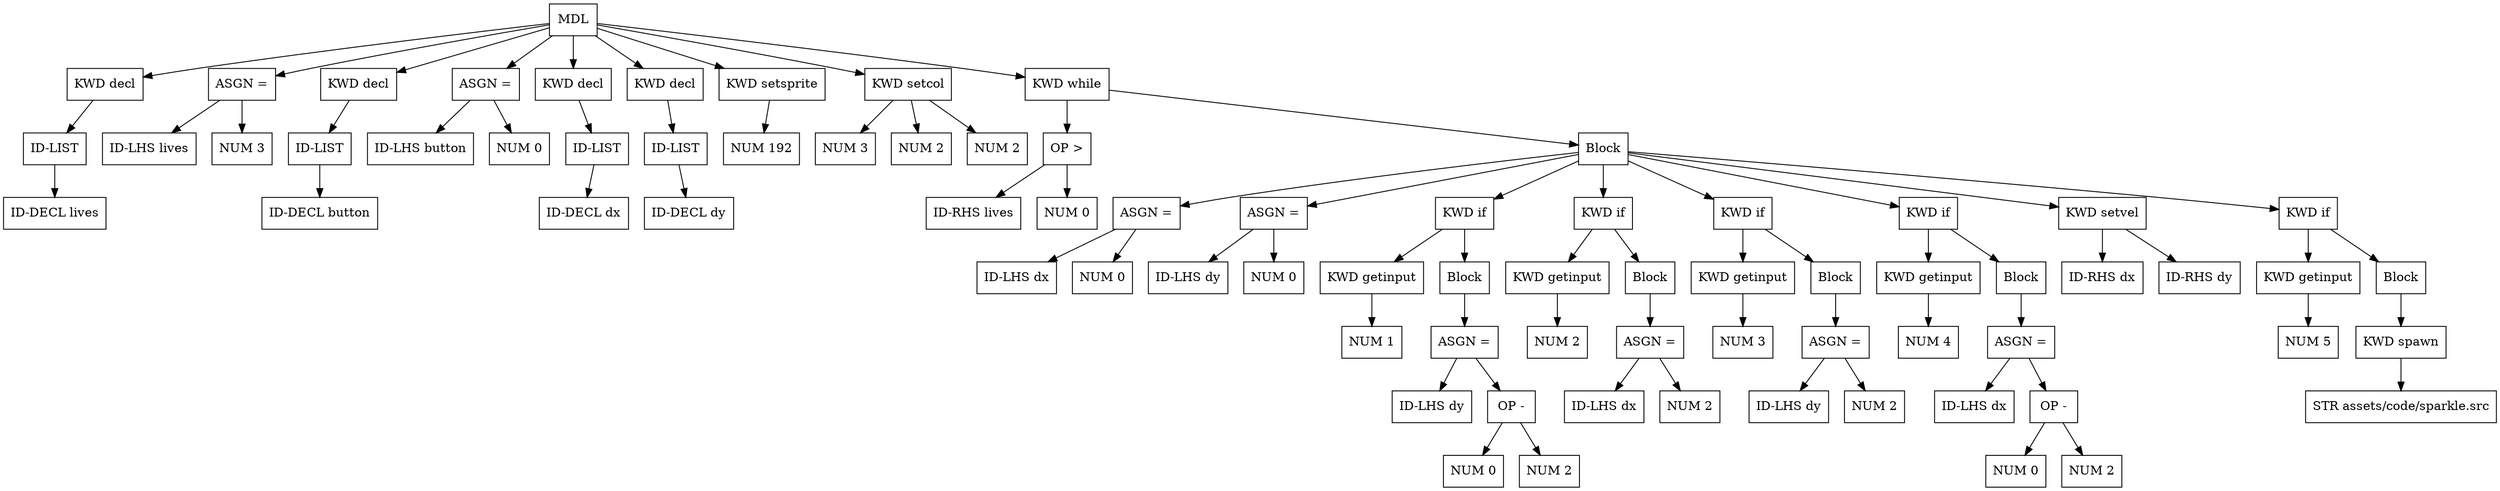 digraph G {
node [shape = circle];
node37 [ uuid = "e0f1aef6-c7d4-4bd4-913e-072598c148d5" shape = "record" label = "MDL
 " ];
node38 [ uuid = "32775b5e-2410-4c05-850d-3ede46cd1e8e" shape = "record" label = "KWD
 decl" ];
node39 [ uuid = "201d2e16-3d17-45b9-83dc-bf45658630b1" shape = "record" label = "ID-LIST
 " ];
node40 [ uuid = "862ebea5-7fa2-4d3f-843b-12772bca17b1" shape = "record" label = "ID-DECL
 lives" ];
node39 -> node40;
node38 -> node39;
node37 -> node38;
node42 [ uuid = "92041bd9-942f-4fdc-ae89-6f391ef84754" shape = "record" label = "ASGN
 =" ];
node41 [ uuid = "61526da8-6105-4cb7-ab6f-c80a8773aa14" shape = "record" label = "ID-LHS
 lives" ];
node42 -> node41;
node43 [ uuid = "5f67505a-a80e-4b18-9b10-163dca198100" shape = "record" label = "NUM
 3" ];
node42 -> node43;
node37 -> node42;
node44 [ uuid = "448379b7-9e53-4a62-b59a-480e95fa6b02" shape = "record" label = "KWD
 decl" ];
node45 [ uuid = "4a490302-e0f6-489c-870c-578aecc5f545" shape = "record" label = "ID-LIST
 " ];
node46 [ uuid = "2a2a2d45-4ccc-4645-ad3a-c804b433d1a1" shape = "record" label = "ID-DECL
 button" ];
node45 -> node46;
node44 -> node45;
node37 -> node44;
node48 [ uuid = "86072d37-84f7-4a0a-90e6-180bae501308" shape = "record" label = "ASGN
 =" ];
node47 [ uuid = "cb38f499-2a66-44b5-b176-f00c96ebd2d6" shape = "record" label = "ID-LHS
 button" ];
node48 -> node47;
node49 [ uuid = "d40caf61-95db-4f26-836a-232e0cf78098" shape = "record" label = "NUM
 0" ];
node48 -> node49;
node37 -> node48;
node50 [ uuid = "1ec3ab16-4185-4e89-9b48-c9488833795b" shape = "record" label = "KWD
 decl" ];
node51 [ uuid = "f2b835cb-9a60-491f-a154-1227a645b9a1" shape = "record" label = "ID-LIST
 " ];
node52 [ uuid = "66bc58b8-ca22-473a-af85-78adc50a9b66" shape = "record" label = "ID-DECL
 dx" ];
node51 -> node52;
node50 -> node51;
node37 -> node50;
node53 [ uuid = "92d61f76-c5c5-4266-bc25-5c292683ab11" shape = "record" label = "KWD
 decl" ];
node54 [ uuid = "d3890139-0598-4d6c-add4-6545661d2ba4" shape = "record" label = "ID-LIST
 " ];
node55 [ uuid = "1a2bc36c-6bb1-4d43-a2c1-ff1739364130" shape = "record" label = "ID-DECL
 dy" ];
node54 -> node55;
node53 -> node54;
node37 -> node53;
node56 [ uuid = "108dd7c1-5c33-4247-ba8f-03e132d4a138" shape = "record" label = "KWD
 setsprite" ];
node57 [ uuid = "42d5a7f4-085f-4668-ac65-a26e8d6712fb" shape = "record" label = "NUM
 192" ];
node56 -> node57;
node37 -> node56;
node58 [ uuid = "af20d5a9-092b-4a95-903a-f8640c7799db" shape = "record" label = "KWD
 setcol" ];
node59 [ uuid = "00d64fe2-6734-4023-9f03-8f2c5dd0e953" shape = "record" label = "NUM
 3" ];
node58 -> node59;
node60 [ uuid = "9624801f-0784-4603-818e-a011335b59e9" shape = "record" label = "NUM
 2" ];
node58 -> node60;
node61 [ uuid = "7179cbef-189c-463d-addb-224c6cebc809" shape = "record" label = "NUM
 2" ];
node58 -> node61;
node37 -> node58;
node62 [ uuid = "82e5e03a-9238-4754-a9fe-539ed9e39869" shape = "record" label = "KWD
 while" ];
node64 [ uuid = "e7e3951d-e206-4db2-82d0-38df6dce2f34" shape = "record" label = "OP
 \>" ];
node63 [ uuid = "142f4327-9cdd-44f7-bef5-ea1d3ca33dc8" shape = "record" label = "ID-RHS
 lives" ];
node64 -> node63;
node65 [ uuid = "aa3b4adf-2430-4f88-83e6-19cd78a8cff4" shape = "record" label = "NUM
 0" ];
node64 -> node65;
node62 -> node64;
node66 [ uuid = "c672ab7f-bc4e-43b9-8e16-c24487e357af" shape = "record" label = "Block
 " ];
node68 [ uuid = "94ed0a14-7f07-4a84-abd9-7aa59f0a5015" shape = "record" label = "ASGN
 =" ];
node67 [ uuid = "4fa2af6f-91f5-4db1-b7e7-aab470c57166" shape = "record" label = "ID-LHS
 dx" ];
node68 -> node67;
node69 [ uuid = "94acec0e-1d44-469e-9829-c28efc47a9f4" shape = "record" label = "NUM
 0" ];
node68 -> node69;
node66 -> node68;
node71 [ uuid = "94d6b48f-f69c-4aa5-8806-4629db480577" shape = "record" label = "ASGN
 =" ];
node70 [ uuid = "d9439b7d-c378-4c6c-9cb5-464f4be8edf9" shape = "record" label = "ID-LHS
 dy" ];
node71 -> node70;
node72 [ uuid = "23df0e45-044a-4e65-acd5-e2277b2e3590" shape = "record" label = "NUM
 0" ];
node71 -> node72;
node66 -> node71;
node73 [ uuid = "7a0bda94-ae9d-47ed-a7ca-45cd36741646" shape = "record" label = "KWD
 if" ];
node74 [ uuid = "31b656fa-aa4b-4b67-934d-465d19ba16ac" shape = "record" label = "KWD
 getinput" ];
node75 [ uuid = "cd0e3016-5444-43a5-a973-74ddbb72f814" shape = "record" label = "NUM
 1" ];
node74 -> node75;
node73 -> node74;
node76 [ uuid = "bedbd25d-4ae2-4bf3-beab-41c50060073d" shape = "record" label = "Block
 " ];
node78 [ uuid = "2451b103-9483-49a5-a1ed-e68f17b2e7a5" shape = "record" label = "ASGN
 =" ];
node77 [ uuid = "898a4ec9-50f2-49e0-9579-413cc8184b13" shape = "record" label = "ID-LHS
 dy" ];
node78 -> node77;
node80 [ uuid = "99a6aa5f-2a8b-4451-9975-f29a2938fcd9" shape = "record" label = "OP
 -" ];
node79 [ uuid = "34215c71-4243-49a6-9031-fd30076565e0" shape = "record" label = "NUM
 0" ];
node80 -> node79;
node81 [ uuid = "e61eab18-0a58-4f8c-8fd8-25fbe41205a8" shape = "record" label = "NUM
 2" ];
node80 -> node81;
node78 -> node80;
node76 -> node78;
node73 -> node76;
node66 -> node73;
node82 [ uuid = "6f1470a4-b630-4e60-81cf-aec48e8eca55" shape = "record" label = "KWD
 if" ];
node83 [ uuid = "8c085a50-e23f-45d8-845c-d61546e2d2c5" shape = "record" label = "KWD
 getinput" ];
node84 [ uuid = "95eb4bf8-19e4-439c-aadc-08573828619f" shape = "record" label = "NUM
 2" ];
node83 -> node84;
node82 -> node83;
node85 [ uuid = "d97d0932-8781-4cce-bfdd-2a3915860407" shape = "record" label = "Block
 " ];
node87 [ uuid = "310b2edd-a8b2-4c57-920e-e5e7c42e024f" shape = "record" label = "ASGN
 =" ];
node86 [ uuid = "84bc17ca-64e4-4869-b1b2-583c7a864485" shape = "record" label = "ID-LHS
 dx" ];
node87 -> node86;
node88 [ uuid = "0359e2bc-ed57-4d3e-b29c-4c17d58bbe1f" shape = "record" label = "NUM
 2" ];
node87 -> node88;
node85 -> node87;
node82 -> node85;
node66 -> node82;
node89 [ uuid = "de323c44-830a-4708-bfde-bb2612427121" shape = "record" label = "KWD
 if" ];
node90 [ uuid = "88e1840e-e9ea-4055-8bec-6602bf978e79" shape = "record" label = "KWD
 getinput" ];
node91 [ uuid = "7a49669e-1af1-4d58-a810-fca5f0c83ac8" shape = "record" label = "NUM
 3" ];
node90 -> node91;
node89 -> node90;
node92 [ uuid = "185be389-b040-4919-b664-d8a040df3c1c" shape = "record" label = "Block
 " ];
node94 [ uuid = "e28dc412-4056-413c-9169-350a54dace72" shape = "record" label = "ASGN
 =" ];
node93 [ uuid = "de4bb393-2317-4eca-95c9-daf4fd3c165a" shape = "record" label = "ID-LHS
 dy" ];
node94 -> node93;
node95 [ uuid = "1308102d-3e6f-40ee-aa4b-0abec8c5f0cd" shape = "record" label = "NUM
 2" ];
node94 -> node95;
node92 -> node94;
node89 -> node92;
node66 -> node89;
node96 [ uuid = "87c172ec-a3ee-4d2a-a001-df9f05d311ba" shape = "record" label = "KWD
 if" ];
node97 [ uuid = "34a5cac1-e47b-47d2-a748-6398ce7a4b8b" shape = "record" label = "KWD
 getinput" ];
node98 [ uuid = "b5f3b2ac-d797-4112-8dff-7da6b5143a52" shape = "record" label = "NUM
 4" ];
node97 -> node98;
node96 -> node97;
node99 [ uuid = "3bf59b27-5887-497b-82c0-1d6cd57764fb" shape = "record" label = "Block
 " ];
node101 [ uuid = "0f30a7cf-4ec6-46bb-80e5-519e3184e0f0" shape = "record" label = "ASGN
 =" ];
node100 [ uuid = "820c287b-a167-4313-b6b5-50605b60cb21" shape = "record" label = "ID-LHS
 dx" ];
node101 -> node100;
node103 [ uuid = "5fd1bb45-659c-4ee0-9546-51dc33437688" shape = "record" label = "OP
 -" ];
node102 [ uuid = "16f78d0e-943f-4287-8515-3760c3fad55f" shape = "record" label = "NUM
 0" ];
node103 -> node102;
node104 [ uuid = "339a36d7-4fa8-4293-bec8-2e7b9877f7f2" shape = "record" label = "NUM
 2" ];
node103 -> node104;
node101 -> node103;
node99 -> node101;
node96 -> node99;
node66 -> node96;
node105 [ uuid = "471eac42-207a-4f29-b505-4decf1517bb7" shape = "record" label = "KWD
 setvel" ];
node106 [ uuid = "c29e683d-2487-4a89-b47e-7639e1c8ea7f" shape = "record" label = "ID-RHS
 dx" ];
node105 -> node106;
node107 [ uuid = "58c0dc85-0b18-4a76-b1c9-3f7f2c107b9f" shape = "record" label = "ID-RHS
 dy" ];
node105 -> node107;
node66 -> node105;
node108 [ uuid = "47c559f1-21da-42d5-9242-37b69b9a8bf9" shape = "record" label = "KWD
 if" ];
node109 [ uuid = "a99021d7-f1de-4f22-9ee3-a2e54266f63e" shape = "record" label = "KWD
 getinput" ];
node110 [ uuid = "8c92a978-c33e-4c7e-bd9a-bc2386247c17" shape = "record" label = "NUM
 5" ];
node109 -> node110;
node108 -> node109;
node111 [ uuid = "d2625756-2156-4b84-b579-32e7ce69a147" shape = "record" label = "Block
 " ];
node112 [ uuid = "a07a90b3-ad3c-49f3-a08b-b0e78576e37b" shape = "record" label = "KWD
 spawn" ];
node113 [ uuid = "5e417ff7-3f8d-4ad1-b203-40b22f238eb3" shape = "record" label = "STR
 assets/code/sparkle.src" ];
node112 -> node113;
node111 -> node112;
node108 -> node111;
node66 -> node108;
node62 -> node66;
node37 -> node62;
}
